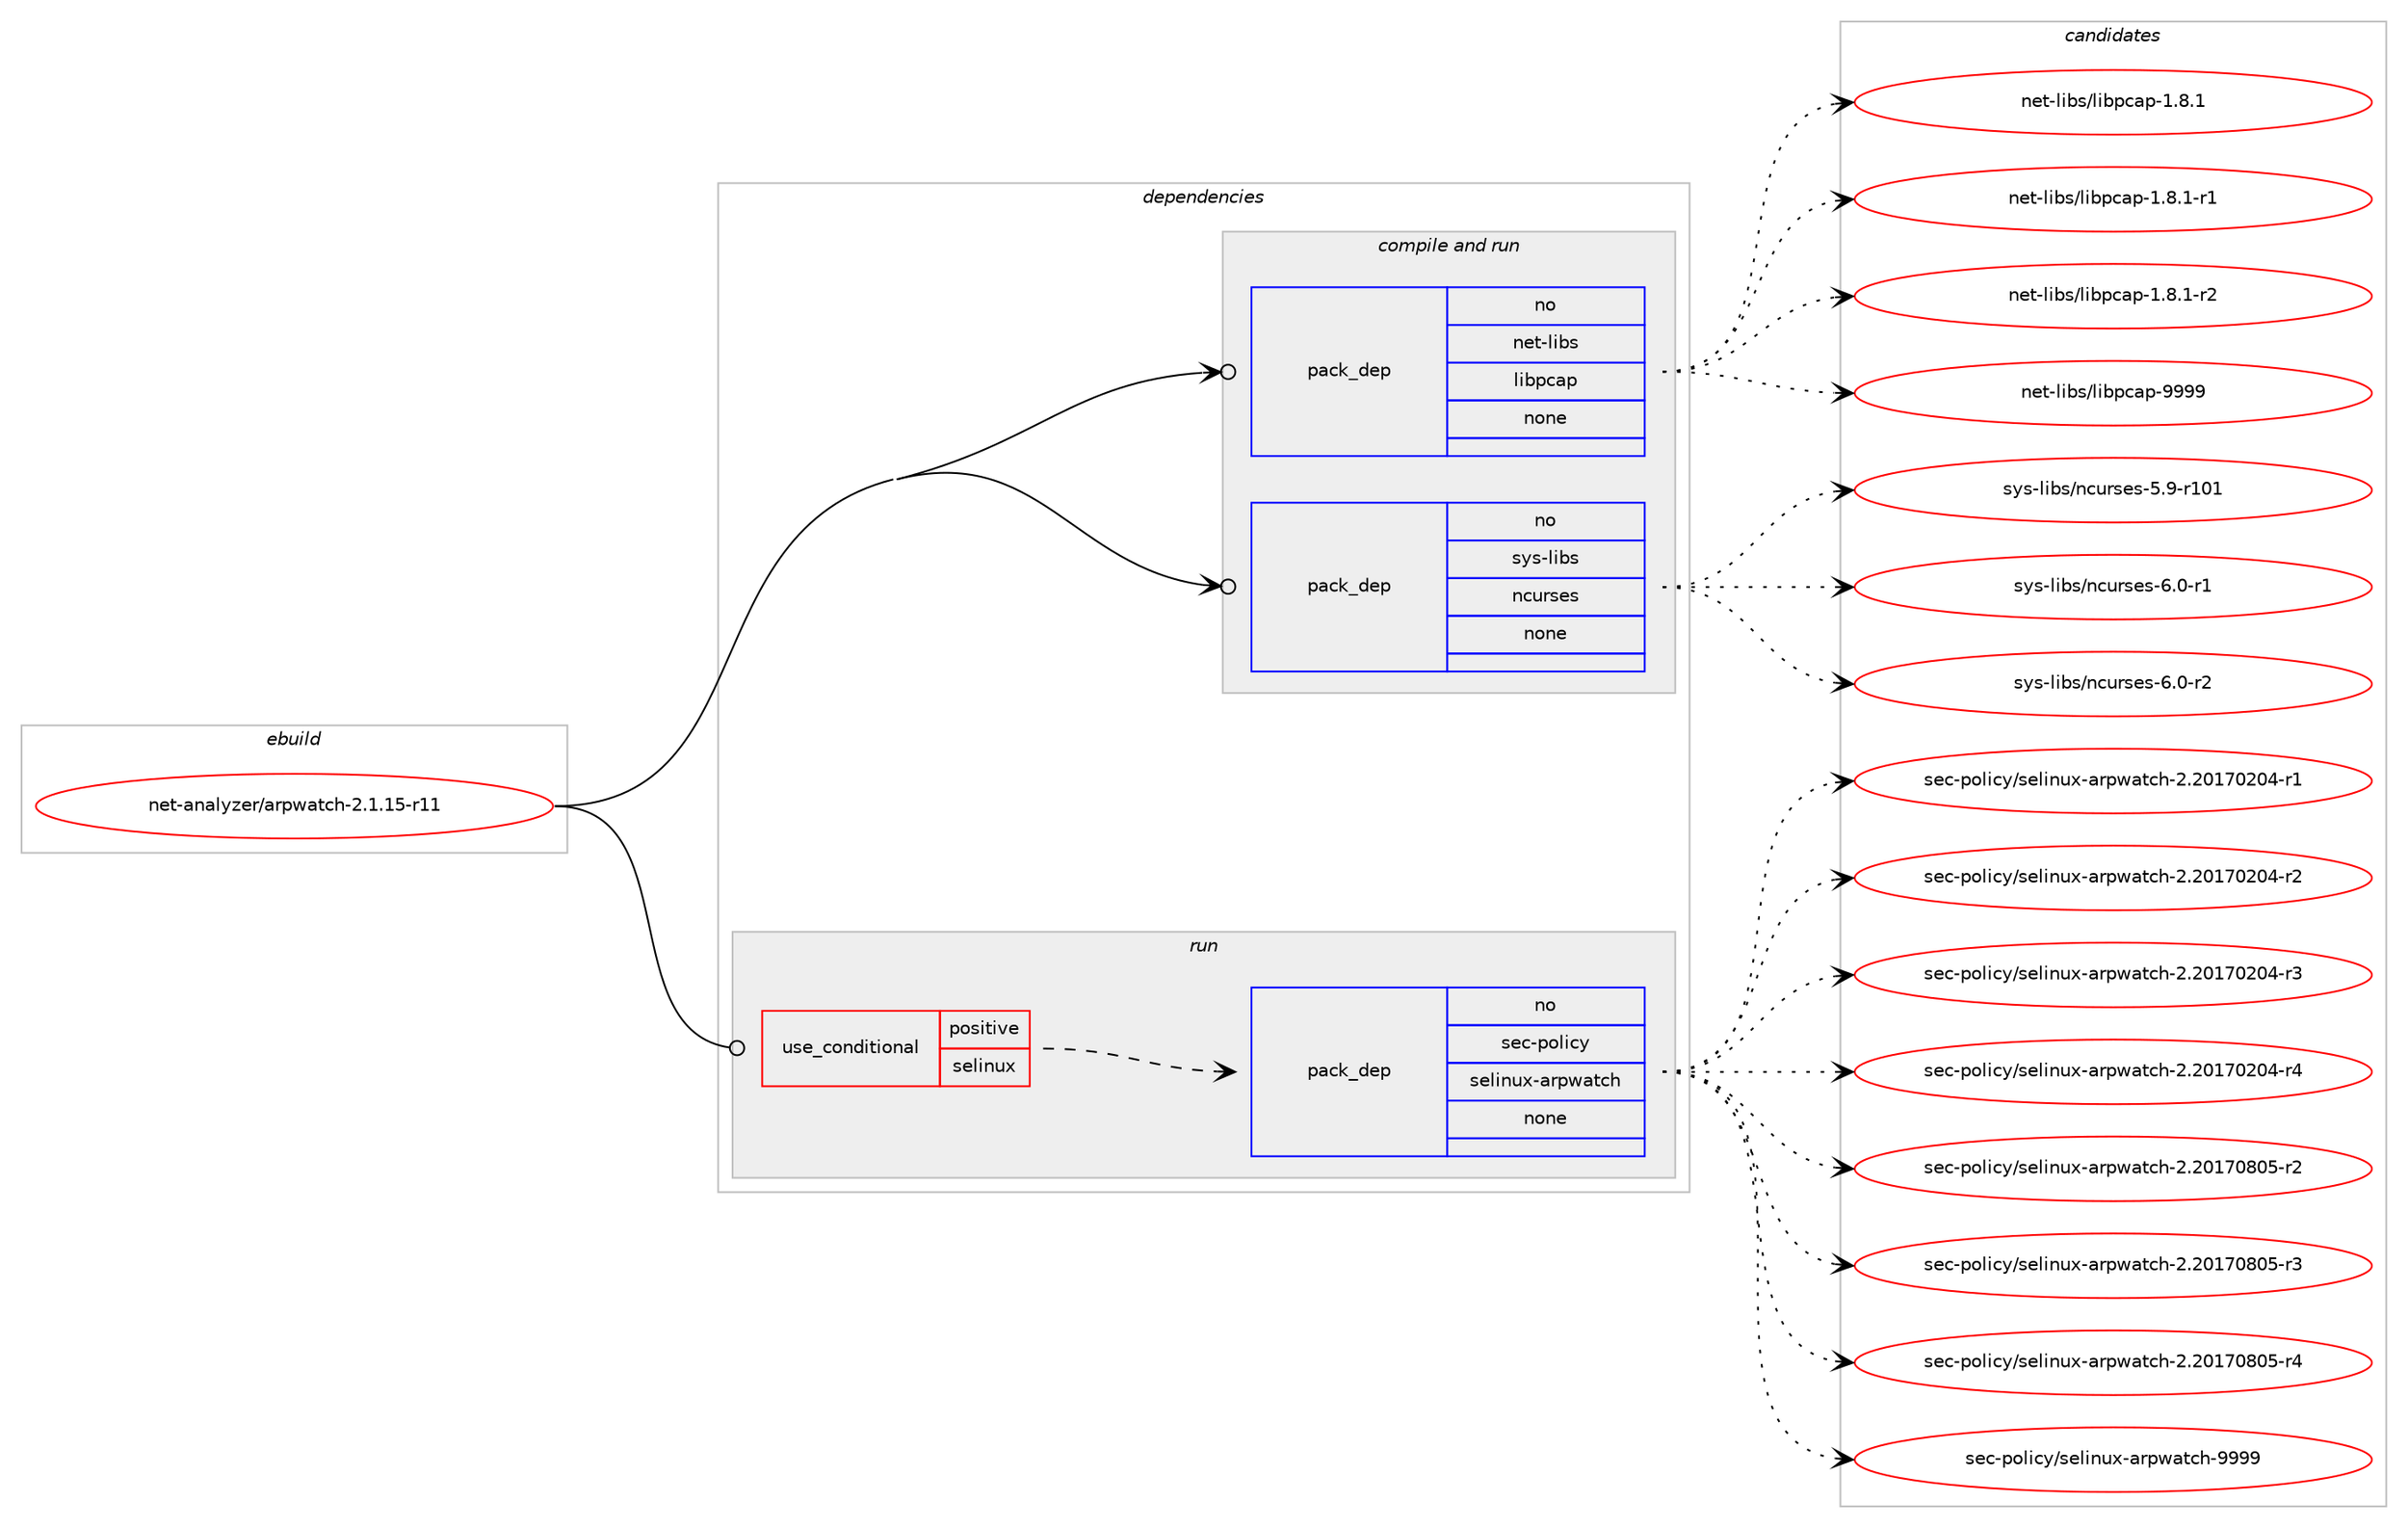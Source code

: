 digraph prolog {

# *************
# Graph options
# *************

newrank=true;
concentrate=true;
compound=true;
graph [rankdir=LR,fontname=Helvetica,fontsize=10,ranksep=1.5];#, ranksep=2.5, nodesep=0.2];
edge  [arrowhead=vee];
node  [fontname=Helvetica,fontsize=10];

# **********
# The ebuild
# **********

subgraph cluster_leftcol {
color=gray;
rank=same;
label=<<i>ebuild</i>>;
id [label="net-analyzer/arpwatch-2.1.15-r11", color=red, width=4, href="../net-analyzer/arpwatch-2.1.15-r11.svg"];
}

# ****************
# The dependencies
# ****************

subgraph cluster_midcol {
color=gray;
label=<<i>dependencies</i>>;
subgraph cluster_compile {
fillcolor="#eeeeee";
style=filled;
label=<<i>compile</i>>;
}
subgraph cluster_compileandrun {
fillcolor="#eeeeee";
style=filled;
label=<<i>compile and run</i>>;
subgraph pack1 {
dependency1 [label=<<TABLE BORDER="0" CELLBORDER="1" CELLSPACING="0" CELLPADDING="4" WIDTH="220"><TR><TD ROWSPAN="6" CELLPADDING="30">pack_dep</TD></TR><TR><TD WIDTH="110">no</TD></TR><TR><TD>net-libs</TD></TR><TR><TD>libpcap</TD></TR><TR><TD>none</TD></TR><TR><TD></TD></TR></TABLE>>, shape=none, color=blue];
}
id:e -> dependency1:w [weight=20,style="solid",arrowhead="odotvee"];
subgraph pack2 {
dependency2 [label=<<TABLE BORDER="0" CELLBORDER="1" CELLSPACING="0" CELLPADDING="4" WIDTH="220"><TR><TD ROWSPAN="6" CELLPADDING="30">pack_dep</TD></TR><TR><TD WIDTH="110">no</TD></TR><TR><TD>sys-libs</TD></TR><TR><TD>ncurses</TD></TR><TR><TD>none</TD></TR><TR><TD></TD></TR></TABLE>>, shape=none, color=blue];
}
id:e -> dependency2:w [weight=20,style="solid",arrowhead="odotvee"];
}
subgraph cluster_run {
fillcolor="#eeeeee";
style=filled;
label=<<i>run</i>>;
subgraph cond1 {
dependency3 [label=<<TABLE BORDER="0" CELLBORDER="1" CELLSPACING="0" CELLPADDING="4"><TR><TD ROWSPAN="3" CELLPADDING="10">use_conditional</TD></TR><TR><TD>positive</TD></TR><TR><TD>selinux</TD></TR></TABLE>>, shape=none, color=red];
subgraph pack3 {
dependency4 [label=<<TABLE BORDER="0" CELLBORDER="1" CELLSPACING="0" CELLPADDING="4" WIDTH="220"><TR><TD ROWSPAN="6" CELLPADDING="30">pack_dep</TD></TR><TR><TD WIDTH="110">no</TD></TR><TR><TD>sec-policy</TD></TR><TR><TD>selinux-arpwatch</TD></TR><TR><TD>none</TD></TR><TR><TD></TD></TR></TABLE>>, shape=none, color=blue];
}
dependency3:e -> dependency4:w [weight=20,style="dashed",arrowhead="vee"];
}
id:e -> dependency3:w [weight=20,style="solid",arrowhead="odot"];
}
}

# **************
# The candidates
# **************

subgraph cluster_choices {
rank=same;
color=gray;
label=<<i>candidates</i>>;

subgraph choice1 {
color=black;
nodesep=1;
choice110101116451081059811547108105981129997112454946564649 [label="net-libs/libpcap-1.8.1", color=red, width=4,href="../net-libs/libpcap-1.8.1.svg"];
choice1101011164510810598115471081059811299971124549465646494511449 [label="net-libs/libpcap-1.8.1-r1", color=red, width=4,href="../net-libs/libpcap-1.8.1-r1.svg"];
choice1101011164510810598115471081059811299971124549465646494511450 [label="net-libs/libpcap-1.8.1-r2", color=red, width=4,href="../net-libs/libpcap-1.8.1-r2.svg"];
choice1101011164510810598115471081059811299971124557575757 [label="net-libs/libpcap-9999", color=red, width=4,href="../net-libs/libpcap-9999.svg"];
dependency1:e -> choice110101116451081059811547108105981129997112454946564649:w [style=dotted,weight="100"];
dependency1:e -> choice1101011164510810598115471081059811299971124549465646494511449:w [style=dotted,weight="100"];
dependency1:e -> choice1101011164510810598115471081059811299971124549465646494511450:w [style=dotted,weight="100"];
dependency1:e -> choice1101011164510810598115471081059811299971124557575757:w [style=dotted,weight="100"];
}
subgraph choice2 {
color=black;
nodesep=1;
choice115121115451081059811547110991171141151011154553465745114494849 [label="sys-libs/ncurses-5.9-r101", color=red, width=4,href="../sys-libs/ncurses-5.9-r101.svg"];
choice11512111545108105981154711099117114115101115455446484511449 [label="sys-libs/ncurses-6.0-r1", color=red, width=4,href="../sys-libs/ncurses-6.0-r1.svg"];
choice11512111545108105981154711099117114115101115455446484511450 [label="sys-libs/ncurses-6.0-r2", color=red, width=4,href="../sys-libs/ncurses-6.0-r2.svg"];
dependency2:e -> choice115121115451081059811547110991171141151011154553465745114494849:w [style=dotted,weight="100"];
dependency2:e -> choice11512111545108105981154711099117114115101115455446484511449:w [style=dotted,weight="100"];
dependency2:e -> choice11512111545108105981154711099117114115101115455446484511450:w [style=dotted,weight="100"];
}
subgraph choice3 {
color=black;
nodesep=1;
choice115101994511211110810599121471151011081051101171204597114112119971169910445504650484955485048524511449 [label="sec-policy/selinux-arpwatch-2.20170204-r1", color=red, width=4,href="../sec-policy/selinux-arpwatch-2.20170204-r1.svg"];
choice115101994511211110810599121471151011081051101171204597114112119971169910445504650484955485048524511450 [label="sec-policy/selinux-arpwatch-2.20170204-r2", color=red, width=4,href="../sec-policy/selinux-arpwatch-2.20170204-r2.svg"];
choice115101994511211110810599121471151011081051101171204597114112119971169910445504650484955485048524511451 [label="sec-policy/selinux-arpwatch-2.20170204-r3", color=red, width=4,href="../sec-policy/selinux-arpwatch-2.20170204-r3.svg"];
choice115101994511211110810599121471151011081051101171204597114112119971169910445504650484955485048524511452 [label="sec-policy/selinux-arpwatch-2.20170204-r4", color=red, width=4,href="../sec-policy/selinux-arpwatch-2.20170204-r4.svg"];
choice115101994511211110810599121471151011081051101171204597114112119971169910445504650484955485648534511450 [label="sec-policy/selinux-arpwatch-2.20170805-r2", color=red, width=4,href="../sec-policy/selinux-arpwatch-2.20170805-r2.svg"];
choice115101994511211110810599121471151011081051101171204597114112119971169910445504650484955485648534511451 [label="sec-policy/selinux-arpwatch-2.20170805-r3", color=red, width=4,href="../sec-policy/selinux-arpwatch-2.20170805-r3.svg"];
choice115101994511211110810599121471151011081051101171204597114112119971169910445504650484955485648534511452 [label="sec-policy/selinux-arpwatch-2.20170805-r4", color=red, width=4,href="../sec-policy/selinux-arpwatch-2.20170805-r4.svg"];
choice11510199451121111081059912147115101108105110117120459711411211997116991044557575757 [label="sec-policy/selinux-arpwatch-9999", color=red, width=4,href="../sec-policy/selinux-arpwatch-9999.svg"];
dependency4:e -> choice115101994511211110810599121471151011081051101171204597114112119971169910445504650484955485048524511449:w [style=dotted,weight="100"];
dependency4:e -> choice115101994511211110810599121471151011081051101171204597114112119971169910445504650484955485048524511450:w [style=dotted,weight="100"];
dependency4:e -> choice115101994511211110810599121471151011081051101171204597114112119971169910445504650484955485048524511451:w [style=dotted,weight="100"];
dependency4:e -> choice115101994511211110810599121471151011081051101171204597114112119971169910445504650484955485048524511452:w [style=dotted,weight="100"];
dependency4:e -> choice115101994511211110810599121471151011081051101171204597114112119971169910445504650484955485648534511450:w [style=dotted,weight="100"];
dependency4:e -> choice115101994511211110810599121471151011081051101171204597114112119971169910445504650484955485648534511451:w [style=dotted,weight="100"];
dependency4:e -> choice115101994511211110810599121471151011081051101171204597114112119971169910445504650484955485648534511452:w [style=dotted,weight="100"];
dependency4:e -> choice11510199451121111081059912147115101108105110117120459711411211997116991044557575757:w [style=dotted,weight="100"];
}
}

}
